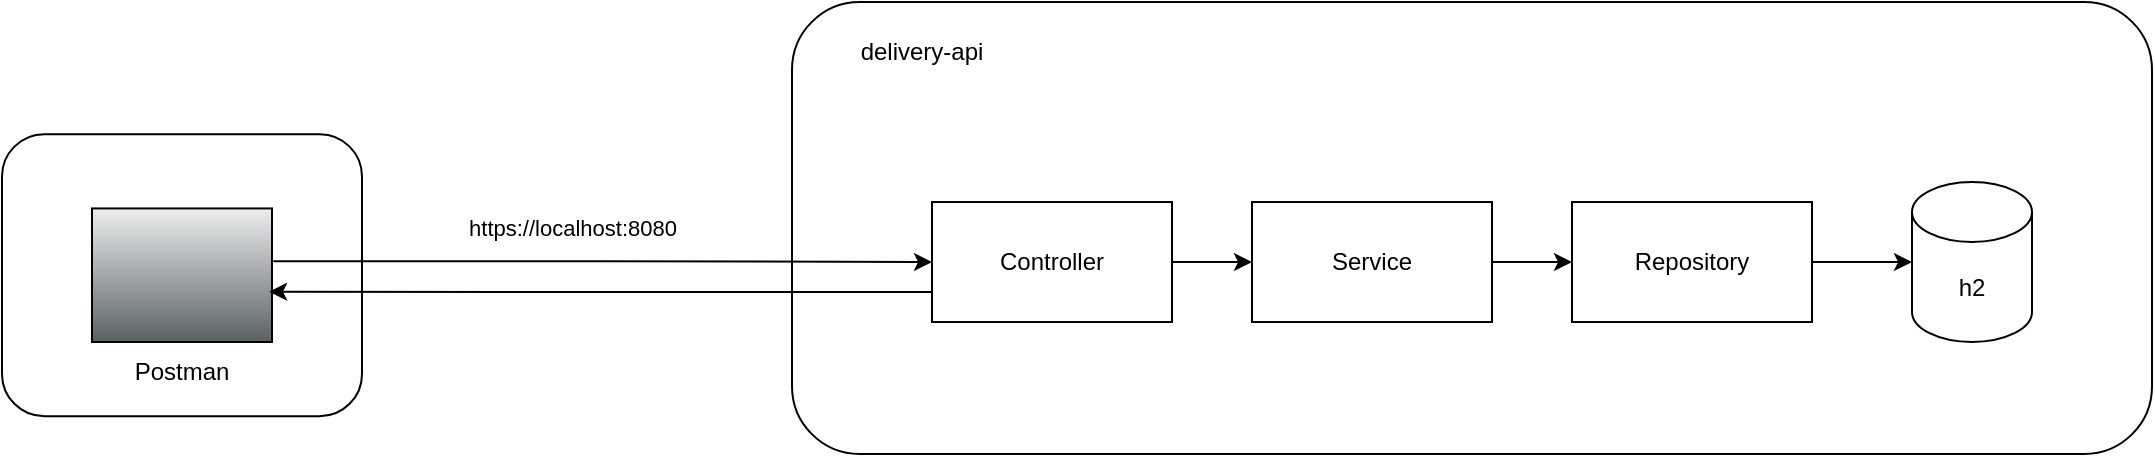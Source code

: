 <mxfile version="27.2.0" pages="2">
  <diagram name="entrega-1" id="gM5Gbux_JWYqVoDCuM_H">
    <mxGraphModel dx="1418" dy="764" grid="0" gridSize="10" guides="1" tooltips="1" connect="1" arrows="1" fold="1" page="1" pageScale="1" pageWidth="1169" pageHeight="827" math="0" shadow="0">
      <root>
        <mxCell id="0" />
        <mxCell id="1" parent="0" />
        <mxCell id="NuiEQYE6m7dZ2LTlAYLv-11" value="" style="rounded=1;whiteSpace=wrap;html=1;align=left;" parent="1" vertex="1">
          <mxGeometry x="440" y="80" width="680" height="226" as="geometry" />
        </mxCell>
        <mxCell id="NuiEQYE6m7dZ2LTlAYLv-5" style="edgeStyle=orthogonalEdgeStyle;rounded=0;orthogonalLoop=1;jettySize=auto;html=1;entryX=0;entryY=0.5;entryDx=0;entryDy=0;" parent="1" source="NuiEQYE6m7dZ2LTlAYLv-1" target="NuiEQYE6m7dZ2LTlAYLv-2" edge="1">
          <mxGeometry relative="1" as="geometry" />
        </mxCell>
        <mxCell id="NuiEQYE6m7dZ2LTlAYLv-1" value="Controller" style="rounded=0;whiteSpace=wrap;html=1;" parent="1" vertex="1">
          <mxGeometry x="510" y="180" width="120" height="60" as="geometry" />
        </mxCell>
        <mxCell id="NuiEQYE6m7dZ2LTlAYLv-6" style="edgeStyle=orthogonalEdgeStyle;rounded=0;orthogonalLoop=1;jettySize=auto;html=1;entryX=0;entryY=0.5;entryDx=0;entryDy=0;" parent="1" source="NuiEQYE6m7dZ2LTlAYLv-2" target="NuiEQYE6m7dZ2LTlAYLv-3" edge="1">
          <mxGeometry relative="1" as="geometry" />
        </mxCell>
        <mxCell id="NuiEQYE6m7dZ2LTlAYLv-2" value="Service" style="rounded=0;whiteSpace=wrap;html=1;" parent="1" vertex="1">
          <mxGeometry x="670" y="180" width="120" height="60" as="geometry" />
        </mxCell>
        <mxCell id="NuiEQYE6m7dZ2LTlAYLv-7" style="edgeStyle=orthogonalEdgeStyle;rounded=0;orthogonalLoop=1;jettySize=auto;html=1;exitX=1;exitY=0.5;exitDx=0;exitDy=0;" parent="1" source="NuiEQYE6m7dZ2LTlAYLv-3" target="NuiEQYE6m7dZ2LTlAYLv-4" edge="1">
          <mxGeometry relative="1" as="geometry" />
        </mxCell>
        <mxCell id="NuiEQYE6m7dZ2LTlAYLv-3" value="Repository" style="rounded=0;whiteSpace=wrap;html=1;" parent="1" vertex="1">
          <mxGeometry x="830" y="180" width="120" height="60" as="geometry" />
        </mxCell>
        <mxCell id="NuiEQYE6m7dZ2LTlAYLv-4" value="h2" style="shape=cylinder3;whiteSpace=wrap;html=1;boundedLbl=1;backgroundOutline=1;size=15;" parent="1" vertex="1">
          <mxGeometry x="1000" y="170" width="60" height="80" as="geometry" />
        </mxCell>
        <mxCell id="NuiEQYE6m7dZ2LTlAYLv-12" value="delivery-api" style="text;html=1;align=center;verticalAlign=middle;whiteSpace=wrap;rounded=0;" parent="1" vertex="1">
          <mxGeometry x="450" y="90" width="110" height="30" as="geometry" />
        </mxCell>
        <mxCell id="NuiEQYE6m7dZ2LTlAYLv-17" value="" style="rounded=1;whiteSpace=wrap;html=1;" parent="1" vertex="1">
          <mxGeometry x="45" y="146.11" width="180" height="141" as="geometry" />
        </mxCell>
        <mxCell id="NuiEQYE6m7dZ2LTlAYLv-19" style="edgeStyle=orthogonalEdgeStyle;rounded=0;orthogonalLoop=1;jettySize=auto;html=1;entryX=0;entryY=0.5;entryDx=0;entryDy=0;exitX=1.007;exitY=0.395;exitDx=0;exitDy=0;exitPerimeter=0;" parent="1" source="NuiEQYE6m7dZ2LTlAYLv-21" target="NuiEQYE6m7dZ2LTlAYLv-1" edge="1">
          <mxGeometry relative="1" as="geometry">
            <mxPoint x="179.995" y="210.083" as="sourcePoint" />
          </mxGeometry>
        </mxCell>
        <mxCell id="NuiEQYE6m7dZ2LTlAYLv-20" value="https://localhost:8080" style="edgeLabel;html=1;align=center;verticalAlign=middle;resizable=0;points=[];" parent="NuiEQYE6m7dZ2LTlAYLv-19" vertex="1" connectable="0">
          <mxGeometry x="0.055" y="-4" relative="1" as="geometry">
            <mxPoint x="-24" y="-21" as="offset" />
          </mxGeometry>
        </mxCell>
        <mxCell id="NuiEQYE6m7dZ2LTlAYLv-16" value="Postman" style="text;html=1;align=center;verticalAlign=middle;whiteSpace=wrap;rounded=0;" parent="1" vertex="1">
          <mxGeometry x="105" y="250" width="60" height="30" as="geometry" />
        </mxCell>
        <mxCell id="NuiEQYE6m7dZ2LTlAYLv-21" value="" style="shape=mxgraph.networks2.icon;aspect=fixed;fillColor=#EDEDED;strokeColor=#000000;gradientColor=#5B6163;network2IconShadow=1;network2bgFillColor=none;network2Icon=mxgraph.networks2.monitor;network2IconYOffset=-0.009;network2IconW=1;network2IconH=0.742;" parent="1" vertex="1">
          <mxGeometry x="90" y="183.22" width="90" height="66.78" as="geometry" />
        </mxCell>
        <mxCell id="NuiEQYE6m7dZ2LTlAYLv-22" style="edgeStyle=orthogonalEdgeStyle;rounded=0;orthogonalLoop=1;jettySize=auto;html=1;exitX=0;exitY=0.75;exitDx=0;exitDy=0;entryX=0.984;entryY=0.623;entryDx=0;entryDy=0;entryPerimeter=0;" parent="1" source="NuiEQYE6m7dZ2LTlAYLv-1" target="NuiEQYE6m7dZ2LTlAYLv-21" edge="1">
          <mxGeometry relative="1" as="geometry" />
        </mxCell>
      </root>
    </mxGraphModel>
  </diagram>
  <diagram id="Jhrm1RPiDo9VIP0YdAIh" name="Banco de dados">
    <mxGraphModel dx="1418" dy="764" grid="0" gridSize="10" guides="1" tooltips="1" connect="1" arrows="1" fold="1" page="1" pageScale="1" pageWidth="1169" pageHeight="827" math="0" shadow="0">
      <root>
        <mxCell id="0" />
        <mxCell id="1" parent="0" />
        <mxCell id="5SAwKXhNWHCW7ZdVuJj0-2" value="Cliente" style="shape=table;startSize=30;container=1;collapsible=1;childLayout=tableLayout;fixedRows=1;rowLines=0;fontStyle=1;align=center;resizeLast=1;html=1;" vertex="1" parent="1">
          <mxGeometry x="160" y="118" width="160" height="240" as="geometry" />
        </mxCell>
        <mxCell id="5SAwKXhNWHCW7ZdVuJj0-3" value="" style="shape=tableRow;horizontal=0;startSize=0;swimlaneHead=0;swimlaneBody=0;fillColor=none;collapsible=0;dropTarget=0;points=[[0,0.5],[1,0.5]];portConstraint=eastwest;top=0;left=0;right=0;bottom=1;" vertex="1" parent="5SAwKXhNWHCW7ZdVuJj0-2">
          <mxGeometry y="30" width="160" height="30" as="geometry" />
        </mxCell>
        <mxCell id="5SAwKXhNWHCW7ZdVuJj0-4" value="PK" style="shape=partialRectangle;connectable=0;fillColor=none;top=0;left=0;bottom=0;right=0;fontStyle=1;overflow=hidden;whiteSpace=wrap;html=1;" vertex="1" parent="5SAwKXhNWHCW7ZdVuJj0-3">
          <mxGeometry width="30" height="30" as="geometry">
            <mxRectangle width="30" height="30" as="alternateBounds" />
          </mxGeometry>
        </mxCell>
        <mxCell id="5SAwKXhNWHCW7ZdVuJj0-5" value="id" style="shape=partialRectangle;connectable=0;fillColor=none;top=0;left=0;bottom=0;right=0;align=left;spacingLeft=6;fontStyle=5;overflow=hidden;whiteSpace=wrap;html=1;" vertex="1" parent="5SAwKXhNWHCW7ZdVuJj0-3">
          <mxGeometry x="30" width="130" height="30" as="geometry">
            <mxRectangle width="130" height="30" as="alternateBounds" />
          </mxGeometry>
        </mxCell>
        <mxCell id="5SAwKXhNWHCW7ZdVuJj0-6" value="" style="shape=tableRow;horizontal=0;startSize=0;swimlaneHead=0;swimlaneBody=0;fillColor=none;collapsible=0;dropTarget=0;points=[[0,0.5],[1,0.5]];portConstraint=eastwest;top=0;left=0;right=0;bottom=0;" vertex="1" parent="5SAwKXhNWHCW7ZdVuJj0-2">
          <mxGeometry y="60" width="160" height="30" as="geometry" />
        </mxCell>
        <mxCell id="5SAwKXhNWHCW7ZdVuJj0-7" value="" style="shape=partialRectangle;connectable=0;fillColor=none;top=0;left=0;bottom=0;right=0;editable=1;overflow=hidden;whiteSpace=wrap;html=1;" vertex="1" parent="5SAwKXhNWHCW7ZdVuJj0-6">
          <mxGeometry width="30" height="30" as="geometry">
            <mxRectangle width="30" height="30" as="alternateBounds" />
          </mxGeometry>
        </mxCell>
        <mxCell id="5SAwKXhNWHCW7ZdVuJj0-8" value="nome" style="shape=partialRectangle;connectable=0;fillColor=none;top=0;left=0;bottom=0;right=0;align=left;spacingLeft=6;overflow=hidden;whiteSpace=wrap;html=1;" vertex="1" parent="5SAwKXhNWHCW7ZdVuJj0-6">
          <mxGeometry x="30" width="130" height="30" as="geometry">
            <mxRectangle width="130" height="30" as="alternateBounds" />
          </mxGeometry>
        </mxCell>
        <mxCell id="5SAwKXhNWHCW7ZdVuJj0-9" value="" style="shape=tableRow;horizontal=0;startSize=0;swimlaneHead=0;swimlaneBody=0;fillColor=none;collapsible=0;dropTarget=0;points=[[0,0.5],[1,0.5]];portConstraint=eastwest;top=0;left=0;right=0;bottom=0;" vertex="1" parent="5SAwKXhNWHCW7ZdVuJj0-2">
          <mxGeometry y="90" width="160" height="30" as="geometry" />
        </mxCell>
        <mxCell id="5SAwKXhNWHCW7ZdVuJj0-10" value="" style="shape=partialRectangle;connectable=0;fillColor=none;top=0;left=0;bottom=0;right=0;editable=1;overflow=hidden;whiteSpace=wrap;html=1;" vertex="1" parent="5SAwKXhNWHCW7ZdVuJj0-9">
          <mxGeometry width="30" height="30" as="geometry">
            <mxRectangle width="30" height="30" as="alternateBounds" />
          </mxGeometry>
        </mxCell>
        <mxCell id="5SAwKXhNWHCW7ZdVuJj0-11" value="email" style="shape=partialRectangle;connectable=0;fillColor=none;top=0;left=0;bottom=0;right=0;align=left;spacingLeft=6;overflow=hidden;whiteSpace=wrap;html=1;" vertex="1" parent="5SAwKXhNWHCW7ZdVuJj0-9">
          <mxGeometry x="30" width="130" height="30" as="geometry">
            <mxRectangle width="130" height="30" as="alternateBounds" />
          </mxGeometry>
        </mxCell>
        <mxCell id="5SAwKXhNWHCW7ZdVuJj0-12" value="" style="shape=tableRow;horizontal=0;startSize=0;swimlaneHead=0;swimlaneBody=0;fillColor=none;collapsible=0;dropTarget=0;points=[[0,0.5],[1,0.5]];portConstraint=eastwest;top=0;left=0;right=0;bottom=0;" vertex="1" parent="5SAwKXhNWHCW7ZdVuJj0-2">
          <mxGeometry y="120" width="160" height="30" as="geometry" />
        </mxCell>
        <mxCell id="5SAwKXhNWHCW7ZdVuJj0-13" value="" style="shape=partialRectangle;connectable=0;fillColor=none;top=0;left=0;bottom=0;right=0;editable=1;overflow=hidden;whiteSpace=wrap;html=1;" vertex="1" parent="5SAwKXhNWHCW7ZdVuJj0-12">
          <mxGeometry width="30" height="30" as="geometry">
            <mxRectangle width="30" height="30" as="alternateBounds" />
          </mxGeometry>
        </mxCell>
        <mxCell id="5SAwKXhNWHCW7ZdVuJj0-14" value="telefone" style="shape=partialRectangle;connectable=0;fillColor=none;top=0;left=0;bottom=0;right=0;align=left;spacingLeft=6;overflow=hidden;whiteSpace=wrap;html=1;" vertex="1" parent="5SAwKXhNWHCW7ZdVuJj0-12">
          <mxGeometry x="30" width="130" height="30" as="geometry">
            <mxRectangle width="130" height="30" as="alternateBounds" />
          </mxGeometry>
        </mxCell>
        <mxCell id="5SAwKXhNWHCW7ZdVuJj0-88" value="" style="shape=tableRow;horizontal=0;startSize=0;swimlaneHead=0;swimlaneBody=0;fillColor=none;collapsible=0;dropTarget=0;points=[[0,0.5],[1,0.5]];portConstraint=eastwest;top=0;left=0;right=0;bottom=0;" vertex="1" parent="5SAwKXhNWHCW7ZdVuJj0-2">
          <mxGeometry y="150" width="160" height="30" as="geometry" />
        </mxCell>
        <mxCell id="5SAwKXhNWHCW7ZdVuJj0-89" value="" style="shape=partialRectangle;connectable=0;fillColor=none;top=0;left=0;bottom=0;right=0;editable=1;overflow=hidden;" vertex="1" parent="5SAwKXhNWHCW7ZdVuJj0-88">
          <mxGeometry width="30" height="30" as="geometry">
            <mxRectangle width="30" height="30" as="alternateBounds" />
          </mxGeometry>
        </mxCell>
        <mxCell id="5SAwKXhNWHCW7ZdVuJj0-90" value="endereco" style="shape=partialRectangle;connectable=0;fillColor=none;top=0;left=0;bottom=0;right=0;align=left;spacingLeft=6;overflow=hidden;" vertex="1" parent="5SAwKXhNWHCW7ZdVuJj0-88">
          <mxGeometry x="30" width="130" height="30" as="geometry">
            <mxRectangle width="130" height="30" as="alternateBounds" />
          </mxGeometry>
        </mxCell>
        <mxCell id="5SAwKXhNWHCW7ZdVuJj0-91" value="" style="shape=tableRow;horizontal=0;startSize=0;swimlaneHead=0;swimlaneBody=0;fillColor=none;collapsible=0;dropTarget=0;points=[[0,0.5],[1,0.5]];portConstraint=eastwest;top=0;left=0;right=0;bottom=0;" vertex="1" parent="5SAwKXhNWHCW7ZdVuJj0-2">
          <mxGeometry y="180" width="160" height="30" as="geometry" />
        </mxCell>
        <mxCell id="5SAwKXhNWHCW7ZdVuJj0-92" value="" style="shape=partialRectangle;connectable=0;fillColor=none;top=0;left=0;bottom=0;right=0;editable=1;overflow=hidden;" vertex="1" parent="5SAwKXhNWHCW7ZdVuJj0-91">
          <mxGeometry width="30" height="30" as="geometry">
            <mxRectangle width="30" height="30" as="alternateBounds" />
          </mxGeometry>
        </mxCell>
        <mxCell id="5SAwKXhNWHCW7ZdVuJj0-93" value="data_cadastro" style="shape=partialRectangle;connectable=0;fillColor=none;top=0;left=0;bottom=0;right=0;align=left;spacingLeft=6;overflow=hidden;" vertex="1" parent="5SAwKXhNWHCW7ZdVuJj0-91">
          <mxGeometry x="30" width="130" height="30" as="geometry">
            <mxRectangle width="130" height="30" as="alternateBounds" />
          </mxGeometry>
        </mxCell>
        <mxCell id="5SAwKXhNWHCW7ZdVuJj0-94" value="" style="shape=tableRow;horizontal=0;startSize=0;swimlaneHead=0;swimlaneBody=0;fillColor=none;collapsible=0;dropTarget=0;points=[[0,0.5],[1,0.5]];portConstraint=eastwest;top=0;left=0;right=0;bottom=0;" vertex="1" parent="5SAwKXhNWHCW7ZdVuJj0-2">
          <mxGeometry y="210" width="160" height="30" as="geometry" />
        </mxCell>
        <mxCell id="5SAwKXhNWHCW7ZdVuJj0-95" value="" style="shape=partialRectangle;connectable=0;fillColor=none;top=0;left=0;bottom=0;right=0;editable=1;overflow=hidden;" vertex="1" parent="5SAwKXhNWHCW7ZdVuJj0-94">
          <mxGeometry width="30" height="30" as="geometry">
            <mxRectangle width="30" height="30" as="alternateBounds" />
          </mxGeometry>
        </mxCell>
        <mxCell id="5SAwKXhNWHCW7ZdVuJj0-96" value="ativo" style="shape=partialRectangle;connectable=0;fillColor=none;top=0;left=0;bottom=0;right=0;align=left;spacingLeft=6;overflow=hidden;" vertex="1" parent="5SAwKXhNWHCW7ZdVuJj0-94">
          <mxGeometry x="30" width="130" height="30" as="geometry">
            <mxRectangle width="130" height="30" as="alternateBounds" />
          </mxGeometry>
        </mxCell>
        <mxCell id="5SAwKXhNWHCW7ZdVuJj0-97" value="Restaurante" style="shape=table;startSize=30;container=1;collapsible=1;childLayout=tableLayout;fixedRows=1;rowLines=0;fontStyle=1;align=center;resizeLast=1;html=1;" vertex="1" parent="1">
          <mxGeometry x="480" y="118" width="160" height="270" as="geometry" />
        </mxCell>
        <mxCell id="5SAwKXhNWHCW7ZdVuJj0-98" value="" style="shape=tableRow;horizontal=0;startSize=0;swimlaneHead=0;swimlaneBody=0;fillColor=none;collapsible=0;dropTarget=0;points=[[0,0.5],[1,0.5]];portConstraint=eastwest;top=0;left=0;right=0;bottom=1;" vertex="1" parent="5SAwKXhNWHCW7ZdVuJj0-97">
          <mxGeometry y="30" width="160" height="30" as="geometry" />
        </mxCell>
        <mxCell id="5SAwKXhNWHCW7ZdVuJj0-99" value="PK" style="shape=partialRectangle;connectable=0;fillColor=none;top=0;left=0;bottom=0;right=0;fontStyle=1;overflow=hidden;whiteSpace=wrap;html=1;" vertex="1" parent="5SAwKXhNWHCW7ZdVuJj0-98">
          <mxGeometry width="30" height="30" as="geometry">
            <mxRectangle width="30" height="30" as="alternateBounds" />
          </mxGeometry>
        </mxCell>
        <mxCell id="5SAwKXhNWHCW7ZdVuJj0-100" value="id" style="shape=partialRectangle;connectable=0;fillColor=none;top=0;left=0;bottom=0;right=0;align=left;spacingLeft=6;fontStyle=5;overflow=hidden;whiteSpace=wrap;html=1;" vertex="1" parent="5SAwKXhNWHCW7ZdVuJj0-98">
          <mxGeometry x="30" width="130" height="30" as="geometry">
            <mxRectangle width="130" height="30" as="alternateBounds" />
          </mxGeometry>
        </mxCell>
        <mxCell id="5SAwKXhNWHCW7ZdVuJj0-101" value="" style="shape=tableRow;horizontal=0;startSize=0;swimlaneHead=0;swimlaneBody=0;fillColor=none;collapsible=0;dropTarget=0;points=[[0,0.5],[1,0.5]];portConstraint=eastwest;top=0;left=0;right=0;bottom=0;" vertex="1" parent="5SAwKXhNWHCW7ZdVuJj0-97">
          <mxGeometry y="60" width="160" height="30" as="geometry" />
        </mxCell>
        <mxCell id="5SAwKXhNWHCW7ZdVuJj0-102" value="" style="shape=partialRectangle;connectable=0;fillColor=none;top=0;left=0;bottom=0;right=0;editable=1;overflow=hidden;whiteSpace=wrap;html=1;" vertex="1" parent="5SAwKXhNWHCW7ZdVuJj0-101">
          <mxGeometry width="30" height="30" as="geometry">
            <mxRectangle width="30" height="30" as="alternateBounds" />
          </mxGeometry>
        </mxCell>
        <mxCell id="5SAwKXhNWHCW7ZdVuJj0-103" value="nome" style="shape=partialRectangle;connectable=0;fillColor=none;top=0;left=0;bottom=0;right=0;align=left;spacingLeft=6;overflow=hidden;whiteSpace=wrap;html=1;" vertex="1" parent="5SAwKXhNWHCW7ZdVuJj0-101">
          <mxGeometry x="30" width="130" height="30" as="geometry">
            <mxRectangle width="130" height="30" as="alternateBounds" />
          </mxGeometry>
        </mxCell>
        <mxCell id="5SAwKXhNWHCW7ZdVuJj0-104" value="" style="shape=tableRow;horizontal=0;startSize=0;swimlaneHead=0;swimlaneBody=0;fillColor=none;collapsible=0;dropTarget=0;points=[[0,0.5],[1,0.5]];portConstraint=eastwest;top=0;left=0;right=0;bottom=0;" vertex="1" parent="5SAwKXhNWHCW7ZdVuJj0-97">
          <mxGeometry y="90" width="160" height="30" as="geometry" />
        </mxCell>
        <mxCell id="5SAwKXhNWHCW7ZdVuJj0-105" value="" style="shape=partialRectangle;connectable=0;fillColor=none;top=0;left=0;bottom=0;right=0;editable=1;overflow=hidden;whiteSpace=wrap;html=1;" vertex="1" parent="5SAwKXhNWHCW7ZdVuJj0-104">
          <mxGeometry width="30" height="30" as="geometry">
            <mxRectangle width="30" height="30" as="alternateBounds" />
          </mxGeometry>
        </mxCell>
        <mxCell id="5SAwKXhNWHCW7ZdVuJj0-106" value="categoria" style="shape=partialRectangle;connectable=0;fillColor=none;top=0;left=0;bottom=0;right=0;align=left;spacingLeft=6;overflow=hidden;whiteSpace=wrap;html=1;" vertex="1" parent="5SAwKXhNWHCW7ZdVuJj0-104">
          <mxGeometry x="30" width="130" height="30" as="geometry">
            <mxRectangle width="130" height="30" as="alternateBounds" />
          </mxGeometry>
        </mxCell>
        <mxCell id="5SAwKXhNWHCW7ZdVuJj0-107" value="" style="shape=tableRow;horizontal=0;startSize=0;swimlaneHead=0;swimlaneBody=0;fillColor=none;collapsible=0;dropTarget=0;points=[[0,0.5],[1,0.5]];portConstraint=eastwest;top=0;left=0;right=0;bottom=0;" vertex="1" parent="5SAwKXhNWHCW7ZdVuJj0-97">
          <mxGeometry y="120" width="160" height="30" as="geometry" />
        </mxCell>
        <mxCell id="5SAwKXhNWHCW7ZdVuJj0-108" value="" style="shape=partialRectangle;connectable=0;fillColor=none;top=0;left=0;bottom=0;right=0;editable=1;overflow=hidden;whiteSpace=wrap;html=1;" vertex="1" parent="5SAwKXhNWHCW7ZdVuJj0-107">
          <mxGeometry width="30" height="30" as="geometry">
            <mxRectangle width="30" height="30" as="alternateBounds" />
          </mxGeometry>
        </mxCell>
        <mxCell id="5SAwKXhNWHCW7ZdVuJj0-109" value="telefone" style="shape=partialRectangle;connectable=0;fillColor=none;top=0;left=0;bottom=0;right=0;align=left;spacingLeft=6;overflow=hidden;whiteSpace=wrap;html=1;" vertex="1" parent="5SAwKXhNWHCW7ZdVuJj0-107">
          <mxGeometry x="30" width="130" height="30" as="geometry">
            <mxRectangle width="130" height="30" as="alternateBounds" />
          </mxGeometry>
        </mxCell>
        <mxCell id="5SAwKXhNWHCW7ZdVuJj0-110" value="" style="shape=tableRow;horizontal=0;startSize=0;swimlaneHead=0;swimlaneBody=0;fillColor=none;collapsible=0;dropTarget=0;points=[[0,0.5],[1,0.5]];portConstraint=eastwest;top=0;left=0;right=0;bottom=0;" vertex="1" parent="5SAwKXhNWHCW7ZdVuJj0-97">
          <mxGeometry y="150" width="160" height="30" as="geometry" />
        </mxCell>
        <mxCell id="5SAwKXhNWHCW7ZdVuJj0-111" value="" style="shape=partialRectangle;connectable=0;fillColor=none;top=0;left=0;bottom=0;right=0;editable=1;overflow=hidden;" vertex="1" parent="5SAwKXhNWHCW7ZdVuJj0-110">
          <mxGeometry width="30" height="30" as="geometry">
            <mxRectangle width="30" height="30" as="alternateBounds" />
          </mxGeometry>
        </mxCell>
        <mxCell id="5SAwKXhNWHCW7ZdVuJj0-112" value="endereco" style="shape=partialRectangle;connectable=0;fillColor=none;top=0;left=0;bottom=0;right=0;align=left;spacingLeft=6;overflow=hidden;" vertex="1" parent="5SAwKXhNWHCW7ZdVuJj0-110">
          <mxGeometry x="30" width="130" height="30" as="geometry">
            <mxRectangle width="130" height="30" as="alternateBounds" />
          </mxGeometry>
        </mxCell>
        <mxCell id="5SAwKXhNWHCW7ZdVuJj0-113" value="" style="shape=tableRow;horizontal=0;startSize=0;swimlaneHead=0;swimlaneBody=0;fillColor=none;collapsible=0;dropTarget=0;points=[[0,0.5],[1,0.5]];portConstraint=eastwest;top=0;left=0;right=0;bottom=0;" vertex="1" parent="5SAwKXhNWHCW7ZdVuJj0-97">
          <mxGeometry y="180" width="160" height="30" as="geometry" />
        </mxCell>
        <mxCell id="5SAwKXhNWHCW7ZdVuJj0-114" value="" style="shape=partialRectangle;connectable=0;fillColor=none;top=0;left=0;bottom=0;right=0;editable=1;overflow=hidden;" vertex="1" parent="5SAwKXhNWHCW7ZdVuJj0-113">
          <mxGeometry width="30" height="30" as="geometry">
            <mxRectangle width="30" height="30" as="alternateBounds" />
          </mxGeometry>
        </mxCell>
        <mxCell id="5SAwKXhNWHCW7ZdVuJj0-115" value="taxa_entrega" style="shape=partialRectangle;connectable=0;fillColor=none;top=0;left=0;bottom=0;right=0;align=left;spacingLeft=6;overflow=hidden;" vertex="1" parent="5SAwKXhNWHCW7ZdVuJj0-113">
          <mxGeometry x="30" width="130" height="30" as="geometry">
            <mxRectangle width="130" height="30" as="alternateBounds" />
          </mxGeometry>
        </mxCell>
        <mxCell id="5SAwKXhNWHCW7ZdVuJj0-119" value="" style="shape=tableRow;horizontal=0;startSize=0;swimlaneHead=0;swimlaneBody=0;fillColor=none;collapsible=0;dropTarget=0;points=[[0,0.5],[1,0.5]];portConstraint=eastwest;top=0;left=0;right=0;bottom=0;" vertex="1" parent="5SAwKXhNWHCW7ZdVuJj0-97">
          <mxGeometry y="210" width="160" height="30" as="geometry" />
        </mxCell>
        <mxCell id="5SAwKXhNWHCW7ZdVuJj0-120" value="" style="shape=partialRectangle;connectable=0;fillColor=none;top=0;left=0;bottom=0;right=0;editable=1;overflow=hidden;" vertex="1" parent="5SAwKXhNWHCW7ZdVuJj0-119">
          <mxGeometry width="30" height="30" as="geometry">
            <mxRectangle width="30" height="30" as="alternateBounds" />
          </mxGeometry>
        </mxCell>
        <mxCell id="5SAwKXhNWHCW7ZdVuJj0-121" value="avaliacao" style="shape=partialRectangle;connectable=0;fillColor=none;top=0;left=0;bottom=0;right=0;align=left;spacingLeft=6;overflow=hidden;" vertex="1" parent="5SAwKXhNWHCW7ZdVuJj0-119">
          <mxGeometry x="30" width="130" height="30" as="geometry">
            <mxRectangle width="130" height="30" as="alternateBounds" />
          </mxGeometry>
        </mxCell>
        <mxCell id="5SAwKXhNWHCW7ZdVuJj0-116" value="" style="shape=tableRow;horizontal=0;startSize=0;swimlaneHead=0;swimlaneBody=0;fillColor=none;collapsible=0;dropTarget=0;points=[[0,0.5],[1,0.5]];portConstraint=eastwest;top=0;left=0;right=0;bottom=0;" vertex="1" parent="5SAwKXhNWHCW7ZdVuJj0-97">
          <mxGeometry y="240" width="160" height="30" as="geometry" />
        </mxCell>
        <mxCell id="5SAwKXhNWHCW7ZdVuJj0-117" value="" style="shape=partialRectangle;connectable=0;fillColor=none;top=0;left=0;bottom=0;right=0;editable=1;overflow=hidden;" vertex="1" parent="5SAwKXhNWHCW7ZdVuJj0-116">
          <mxGeometry width="30" height="30" as="geometry">
            <mxRectangle width="30" height="30" as="alternateBounds" />
          </mxGeometry>
        </mxCell>
        <mxCell id="5SAwKXhNWHCW7ZdVuJj0-118" value="ativo" style="shape=partialRectangle;connectable=0;fillColor=none;top=0;left=0;bottom=0;right=0;align=left;spacingLeft=6;overflow=hidden;" vertex="1" parent="5SAwKXhNWHCW7ZdVuJj0-116">
          <mxGeometry x="30" width="130" height="30" as="geometry">
            <mxRectangle width="130" height="30" as="alternateBounds" />
          </mxGeometry>
        </mxCell>
        <mxCell id="5SAwKXhNWHCW7ZdVuJj0-122" value="Produto" style="shape=table;startSize=30;container=1;collapsible=1;childLayout=tableLayout;fixedRows=1;rowLines=0;fontStyle=1;align=center;resizeLast=1;html=1;" vertex="1" parent="1">
          <mxGeometry x="760" y="118" width="160" height="240" as="geometry" />
        </mxCell>
        <mxCell id="5SAwKXhNWHCW7ZdVuJj0-123" value="" style="shape=tableRow;horizontal=0;startSize=0;swimlaneHead=0;swimlaneBody=0;fillColor=none;collapsible=0;dropTarget=0;points=[[0,0.5],[1,0.5]];portConstraint=eastwest;top=0;left=0;right=0;bottom=1;" vertex="1" parent="5SAwKXhNWHCW7ZdVuJj0-122">
          <mxGeometry y="30" width="160" height="30" as="geometry" />
        </mxCell>
        <mxCell id="5SAwKXhNWHCW7ZdVuJj0-124" value="PK" style="shape=partialRectangle;connectable=0;fillColor=none;top=0;left=0;bottom=0;right=0;fontStyle=1;overflow=hidden;whiteSpace=wrap;html=1;" vertex="1" parent="5SAwKXhNWHCW7ZdVuJj0-123">
          <mxGeometry width="30" height="30" as="geometry">
            <mxRectangle width="30" height="30" as="alternateBounds" />
          </mxGeometry>
        </mxCell>
        <mxCell id="5SAwKXhNWHCW7ZdVuJj0-125" value="id" style="shape=partialRectangle;connectable=0;fillColor=none;top=0;left=0;bottom=0;right=0;align=left;spacingLeft=6;fontStyle=5;overflow=hidden;whiteSpace=wrap;html=1;" vertex="1" parent="5SAwKXhNWHCW7ZdVuJj0-123">
          <mxGeometry x="30" width="130" height="30" as="geometry">
            <mxRectangle width="130" height="30" as="alternateBounds" />
          </mxGeometry>
        </mxCell>
        <mxCell id="5SAwKXhNWHCW7ZdVuJj0-126" value="" style="shape=tableRow;horizontal=0;startSize=0;swimlaneHead=0;swimlaneBody=0;fillColor=none;collapsible=0;dropTarget=0;points=[[0,0.5],[1,0.5]];portConstraint=eastwest;top=0;left=0;right=0;bottom=0;" vertex="1" parent="5SAwKXhNWHCW7ZdVuJj0-122">
          <mxGeometry y="60" width="160" height="30" as="geometry" />
        </mxCell>
        <mxCell id="5SAwKXhNWHCW7ZdVuJj0-127" value="" style="shape=partialRectangle;connectable=0;fillColor=none;top=0;left=0;bottom=0;right=0;editable=1;overflow=hidden;whiteSpace=wrap;html=1;" vertex="1" parent="5SAwKXhNWHCW7ZdVuJj0-126">
          <mxGeometry width="30" height="30" as="geometry">
            <mxRectangle width="30" height="30" as="alternateBounds" />
          </mxGeometry>
        </mxCell>
        <mxCell id="5SAwKXhNWHCW7ZdVuJj0-128" value="nome" style="shape=partialRectangle;connectable=0;fillColor=none;top=0;left=0;bottom=0;right=0;align=left;spacingLeft=6;overflow=hidden;whiteSpace=wrap;html=1;" vertex="1" parent="5SAwKXhNWHCW7ZdVuJj0-126">
          <mxGeometry x="30" width="130" height="30" as="geometry">
            <mxRectangle width="130" height="30" as="alternateBounds" />
          </mxGeometry>
        </mxCell>
        <mxCell id="5SAwKXhNWHCW7ZdVuJj0-129" value="" style="shape=tableRow;horizontal=0;startSize=0;swimlaneHead=0;swimlaneBody=0;fillColor=none;collapsible=0;dropTarget=0;points=[[0,0.5],[1,0.5]];portConstraint=eastwest;top=0;left=0;right=0;bottom=0;" vertex="1" parent="5SAwKXhNWHCW7ZdVuJj0-122">
          <mxGeometry y="90" width="160" height="30" as="geometry" />
        </mxCell>
        <mxCell id="5SAwKXhNWHCW7ZdVuJj0-130" value="" style="shape=partialRectangle;connectable=0;fillColor=none;top=0;left=0;bottom=0;right=0;editable=1;overflow=hidden;whiteSpace=wrap;html=1;" vertex="1" parent="5SAwKXhNWHCW7ZdVuJj0-129">
          <mxGeometry width="30" height="30" as="geometry">
            <mxRectangle width="30" height="30" as="alternateBounds" />
          </mxGeometry>
        </mxCell>
        <mxCell id="5SAwKXhNWHCW7ZdVuJj0-131" value="descricao" style="shape=partialRectangle;connectable=0;fillColor=none;top=0;left=0;bottom=0;right=0;align=left;spacingLeft=6;overflow=hidden;whiteSpace=wrap;html=1;" vertex="1" parent="5SAwKXhNWHCW7ZdVuJj0-129">
          <mxGeometry x="30" width="130" height="30" as="geometry">
            <mxRectangle width="130" height="30" as="alternateBounds" />
          </mxGeometry>
        </mxCell>
        <mxCell id="5SAwKXhNWHCW7ZdVuJj0-132" value="" style="shape=tableRow;horizontal=0;startSize=0;swimlaneHead=0;swimlaneBody=0;fillColor=none;collapsible=0;dropTarget=0;points=[[0,0.5],[1,0.5]];portConstraint=eastwest;top=0;left=0;right=0;bottom=0;" vertex="1" parent="5SAwKXhNWHCW7ZdVuJj0-122">
          <mxGeometry y="120" width="160" height="30" as="geometry" />
        </mxCell>
        <mxCell id="5SAwKXhNWHCW7ZdVuJj0-133" value="" style="shape=partialRectangle;connectable=0;fillColor=none;top=0;left=0;bottom=0;right=0;editable=1;overflow=hidden;whiteSpace=wrap;html=1;" vertex="1" parent="5SAwKXhNWHCW7ZdVuJj0-132">
          <mxGeometry width="30" height="30" as="geometry">
            <mxRectangle width="30" height="30" as="alternateBounds" />
          </mxGeometry>
        </mxCell>
        <mxCell id="5SAwKXhNWHCW7ZdVuJj0-134" value="categoria" style="shape=partialRectangle;connectable=0;fillColor=none;top=0;left=0;bottom=0;right=0;align=left;spacingLeft=6;overflow=hidden;whiteSpace=wrap;html=1;" vertex="1" parent="5SAwKXhNWHCW7ZdVuJj0-132">
          <mxGeometry x="30" width="130" height="30" as="geometry">
            <mxRectangle width="130" height="30" as="alternateBounds" />
          </mxGeometry>
        </mxCell>
        <mxCell id="5SAwKXhNWHCW7ZdVuJj0-135" value="" style="shape=tableRow;horizontal=0;startSize=0;swimlaneHead=0;swimlaneBody=0;fillColor=none;collapsible=0;dropTarget=0;points=[[0,0.5],[1,0.5]];portConstraint=eastwest;top=0;left=0;right=0;bottom=0;" vertex="1" parent="5SAwKXhNWHCW7ZdVuJj0-122">
          <mxGeometry y="150" width="160" height="30" as="geometry" />
        </mxCell>
        <mxCell id="5SAwKXhNWHCW7ZdVuJj0-136" value="" style="shape=partialRectangle;connectable=0;fillColor=none;top=0;left=0;bottom=0;right=0;editable=1;overflow=hidden;" vertex="1" parent="5SAwKXhNWHCW7ZdVuJj0-135">
          <mxGeometry width="30" height="30" as="geometry">
            <mxRectangle width="30" height="30" as="alternateBounds" />
          </mxGeometry>
        </mxCell>
        <mxCell id="5SAwKXhNWHCW7ZdVuJj0-137" value="preco" style="shape=partialRectangle;connectable=0;fillColor=none;top=0;left=0;bottom=0;right=0;align=left;spacingLeft=6;overflow=hidden;" vertex="1" parent="5SAwKXhNWHCW7ZdVuJj0-135">
          <mxGeometry x="30" width="130" height="30" as="geometry">
            <mxRectangle width="130" height="30" as="alternateBounds" />
          </mxGeometry>
        </mxCell>
        <mxCell id="5SAwKXhNWHCW7ZdVuJj0-138" value="" style="shape=tableRow;horizontal=0;startSize=0;swimlaneHead=0;swimlaneBody=0;fillColor=none;collapsible=0;dropTarget=0;points=[[0,0.5],[1,0.5]];portConstraint=eastwest;top=0;left=0;right=0;bottom=0;" vertex="1" parent="5SAwKXhNWHCW7ZdVuJj0-122">
          <mxGeometry y="180" width="160" height="30" as="geometry" />
        </mxCell>
        <mxCell id="5SAwKXhNWHCW7ZdVuJj0-139" value="" style="shape=partialRectangle;connectable=0;fillColor=none;top=0;left=0;bottom=0;right=0;editable=1;overflow=hidden;" vertex="1" parent="5SAwKXhNWHCW7ZdVuJj0-138">
          <mxGeometry width="30" height="30" as="geometry">
            <mxRectangle width="30" height="30" as="alternateBounds" />
          </mxGeometry>
        </mxCell>
        <mxCell id="5SAwKXhNWHCW7ZdVuJj0-140" value="disponivel" style="shape=partialRectangle;connectable=0;fillColor=none;top=0;left=0;bottom=0;right=0;align=left;spacingLeft=6;overflow=hidden;" vertex="1" parent="5SAwKXhNWHCW7ZdVuJj0-138">
          <mxGeometry x="30" width="130" height="30" as="geometry">
            <mxRectangle width="130" height="30" as="alternateBounds" />
          </mxGeometry>
        </mxCell>
        <mxCell id="5SAwKXhNWHCW7ZdVuJj0-147" value="" style="shape=tableRow;horizontal=0;startSize=0;swimlaneHead=0;swimlaneBody=0;fillColor=none;collapsible=0;dropTarget=0;points=[[0,0.5],[1,0.5]];portConstraint=eastwest;top=0;left=0;right=0;bottom=0;" vertex="1" parent="5SAwKXhNWHCW7ZdVuJj0-122">
          <mxGeometry y="210" width="160" height="30" as="geometry" />
        </mxCell>
        <mxCell id="5SAwKXhNWHCW7ZdVuJj0-148" value="FK" style="shape=partialRectangle;connectable=0;fillColor=none;top=0;left=0;bottom=0;right=0;fontStyle=0;overflow=hidden;whiteSpace=wrap;html=1;" vertex="1" parent="5SAwKXhNWHCW7ZdVuJj0-147">
          <mxGeometry width="30" height="30" as="geometry">
            <mxRectangle width="30" height="30" as="alternateBounds" />
          </mxGeometry>
        </mxCell>
        <mxCell id="5SAwKXhNWHCW7ZdVuJj0-149" value="restaurante_id" style="shape=partialRectangle;connectable=0;fillColor=none;top=0;left=0;bottom=0;right=0;align=left;spacingLeft=6;fontStyle=0;overflow=hidden;whiteSpace=wrap;html=1;" vertex="1" parent="5SAwKXhNWHCW7ZdVuJj0-147">
          <mxGeometry x="30" width="130" height="30" as="geometry">
            <mxRectangle width="130" height="30" as="alternateBounds" />
          </mxGeometry>
        </mxCell>
        <mxCell id="5SAwKXhNWHCW7ZdVuJj0-153" value="Pedido" style="shape=table;startSize=30;container=1;collapsible=1;childLayout=tableLayout;fixedRows=1;rowLines=0;fontStyle=1;align=center;resizeLast=1;html=1;" vertex="1" parent="1">
          <mxGeometry x="480" y="438" width="160" height="360" as="geometry" />
        </mxCell>
        <mxCell id="5SAwKXhNWHCW7ZdVuJj0-154" value="" style="shape=tableRow;horizontal=0;startSize=0;swimlaneHead=0;swimlaneBody=0;fillColor=none;collapsible=0;dropTarget=0;points=[[0,0.5],[1,0.5]];portConstraint=eastwest;top=0;left=0;right=0;bottom=1;" vertex="1" parent="5SAwKXhNWHCW7ZdVuJj0-153">
          <mxGeometry y="30" width="160" height="30" as="geometry" />
        </mxCell>
        <mxCell id="5SAwKXhNWHCW7ZdVuJj0-155" value="PK" style="shape=partialRectangle;connectable=0;fillColor=none;top=0;left=0;bottom=0;right=0;fontStyle=1;overflow=hidden;whiteSpace=wrap;html=1;" vertex="1" parent="5SAwKXhNWHCW7ZdVuJj0-154">
          <mxGeometry width="30" height="30" as="geometry">
            <mxRectangle width="30" height="30" as="alternateBounds" />
          </mxGeometry>
        </mxCell>
        <mxCell id="5SAwKXhNWHCW7ZdVuJj0-156" value="id" style="shape=partialRectangle;connectable=0;fillColor=none;top=0;left=0;bottom=0;right=0;align=left;spacingLeft=6;fontStyle=5;overflow=hidden;whiteSpace=wrap;html=1;" vertex="1" parent="5SAwKXhNWHCW7ZdVuJj0-154">
          <mxGeometry x="30" width="130" height="30" as="geometry">
            <mxRectangle width="130" height="30" as="alternateBounds" />
          </mxGeometry>
        </mxCell>
        <mxCell id="5SAwKXhNWHCW7ZdVuJj0-250" value="" style="shape=tableRow;horizontal=0;startSize=0;swimlaneHead=0;swimlaneBody=0;fillColor=none;collapsible=0;dropTarget=0;points=[[0,0.5],[1,0.5]];portConstraint=eastwest;top=0;left=0;right=0;bottom=0;" vertex="1" parent="5SAwKXhNWHCW7ZdVuJj0-153">
          <mxGeometry y="60" width="160" height="30" as="geometry" />
        </mxCell>
        <mxCell id="5SAwKXhNWHCW7ZdVuJj0-251" value="" style="shape=partialRectangle;connectable=0;fillColor=none;top=0;left=0;bottom=0;right=0;editable=1;overflow=hidden;" vertex="1" parent="5SAwKXhNWHCW7ZdVuJj0-250">
          <mxGeometry width="30" height="30" as="geometry">
            <mxRectangle width="30" height="30" as="alternateBounds" />
          </mxGeometry>
        </mxCell>
        <mxCell id="5SAwKXhNWHCW7ZdVuJj0-252" value="numero_pedido" style="shape=partialRectangle;connectable=0;fillColor=none;top=0;left=0;bottom=0;right=0;align=left;spacingLeft=6;overflow=hidden;" vertex="1" parent="5SAwKXhNWHCW7ZdVuJj0-250">
          <mxGeometry x="30" width="130" height="30" as="geometry">
            <mxRectangle width="130" height="30" as="alternateBounds" />
          </mxGeometry>
        </mxCell>
        <mxCell id="5SAwKXhNWHCW7ZdVuJj0-253" value="" style="shape=tableRow;horizontal=0;startSize=0;swimlaneHead=0;swimlaneBody=0;fillColor=none;collapsible=0;dropTarget=0;points=[[0,0.5],[1,0.5]];portConstraint=eastwest;top=0;left=0;right=0;bottom=0;" vertex="1" parent="5SAwKXhNWHCW7ZdVuJj0-153">
          <mxGeometry y="90" width="160" height="30" as="geometry" />
        </mxCell>
        <mxCell id="5SAwKXhNWHCW7ZdVuJj0-254" value="" style="shape=partialRectangle;connectable=0;fillColor=none;top=0;left=0;bottom=0;right=0;editable=1;overflow=hidden;" vertex="1" parent="5SAwKXhNWHCW7ZdVuJj0-253">
          <mxGeometry width="30" height="30" as="geometry">
            <mxRectangle width="30" height="30" as="alternateBounds" />
          </mxGeometry>
        </mxCell>
        <mxCell id="5SAwKXhNWHCW7ZdVuJj0-255" value="data_pedido" style="shape=partialRectangle;connectable=0;fillColor=none;top=0;left=0;bottom=0;right=0;align=left;spacingLeft=6;overflow=hidden;" vertex="1" parent="5SAwKXhNWHCW7ZdVuJj0-253">
          <mxGeometry x="30" width="130" height="30" as="geometry">
            <mxRectangle width="130" height="30" as="alternateBounds" />
          </mxGeometry>
        </mxCell>
        <mxCell id="5SAwKXhNWHCW7ZdVuJj0-163" value="" style="shape=tableRow;horizontal=0;startSize=0;swimlaneHead=0;swimlaneBody=0;fillColor=none;collapsible=0;dropTarget=0;points=[[0,0.5],[1,0.5]];portConstraint=eastwest;top=0;left=0;right=0;bottom=0;" vertex="1" parent="5SAwKXhNWHCW7ZdVuJj0-153">
          <mxGeometry y="120" width="160" height="30" as="geometry" />
        </mxCell>
        <mxCell id="5SAwKXhNWHCW7ZdVuJj0-164" value="" style="shape=partialRectangle;connectable=0;fillColor=none;top=0;left=0;bottom=0;right=0;editable=1;overflow=hidden;whiteSpace=wrap;html=1;" vertex="1" parent="5SAwKXhNWHCW7ZdVuJj0-163">
          <mxGeometry width="30" height="30" as="geometry">
            <mxRectangle width="30" height="30" as="alternateBounds" />
          </mxGeometry>
        </mxCell>
        <mxCell id="5SAwKXhNWHCW7ZdVuJj0-165" value="status" style="shape=partialRectangle;connectable=0;fillColor=none;top=0;left=0;bottom=0;right=0;align=left;spacingLeft=6;overflow=hidden;whiteSpace=wrap;html=1;" vertex="1" parent="5SAwKXhNWHCW7ZdVuJj0-163">
          <mxGeometry x="30" width="130" height="30" as="geometry">
            <mxRectangle width="130" height="30" as="alternateBounds" />
          </mxGeometry>
        </mxCell>
        <mxCell id="5SAwKXhNWHCW7ZdVuJj0-166" value="" style="shape=tableRow;horizontal=0;startSize=0;swimlaneHead=0;swimlaneBody=0;fillColor=none;collapsible=0;dropTarget=0;points=[[0,0.5],[1,0.5]];portConstraint=eastwest;top=0;left=0;right=0;bottom=0;" vertex="1" parent="5SAwKXhNWHCW7ZdVuJj0-153">
          <mxGeometry y="150" width="160" height="30" as="geometry" />
        </mxCell>
        <mxCell id="5SAwKXhNWHCW7ZdVuJj0-167" value="" style="shape=partialRectangle;connectable=0;fillColor=none;top=0;left=0;bottom=0;right=0;editable=1;overflow=hidden;" vertex="1" parent="5SAwKXhNWHCW7ZdVuJj0-166">
          <mxGeometry width="30" height="30" as="geometry">
            <mxRectangle width="30" height="30" as="alternateBounds" />
          </mxGeometry>
        </mxCell>
        <mxCell id="5SAwKXhNWHCW7ZdVuJj0-168" value="valor_total" style="shape=partialRectangle;connectable=0;fillColor=none;top=0;left=0;bottom=0;right=0;align=left;spacingLeft=6;overflow=hidden;" vertex="1" parent="5SAwKXhNWHCW7ZdVuJj0-166">
          <mxGeometry x="30" width="130" height="30" as="geometry">
            <mxRectangle width="130" height="30" as="alternateBounds" />
          </mxGeometry>
        </mxCell>
        <mxCell id="5SAwKXhNWHCW7ZdVuJj0-169" value="" style="shape=tableRow;horizontal=0;startSize=0;swimlaneHead=0;swimlaneBody=0;fillColor=none;collapsible=0;dropTarget=0;points=[[0,0.5],[1,0.5]];portConstraint=eastwest;top=0;left=0;right=0;bottom=0;" vertex="1" parent="5SAwKXhNWHCW7ZdVuJj0-153">
          <mxGeometry y="180" width="160" height="30" as="geometry" />
        </mxCell>
        <mxCell id="5SAwKXhNWHCW7ZdVuJj0-170" value="" style="shape=partialRectangle;connectable=0;fillColor=none;top=0;left=0;bottom=0;right=0;editable=1;overflow=hidden;" vertex="1" parent="5SAwKXhNWHCW7ZdVuJj0-169">
          <mxGeometry width="30" height="30" as="geometry">
            <mxRectangle width="30" height="30" as="alternateBounds" />
          </mxGeometry>
        </mxCell>
        <mxCell id="5SAwKXhNWHCW7ZdVuJj0-171" value="observacoes" style="shape=partialRectangle;connectable=0;fillColor=none;top=0;left=0;bottom=0;right=0;align=left;spacingLeft=6;overflow=hidden;" vertex="1" parent="5SAwKXhNWHCW7ZdVuJj0-169">
          <mxGeometry x="30" width="130" height="30" as="geometry">
            <mxRectangle width="130" height="30" as="alternateBounds" />
          </mxGeometry>
        </mxCell>
        <mxCell id="5SAwKXhNWHCW7ZdVuJj0-172" value="" style="shape=tableRow;horizontal=0;startSize=0;swimlaneHead=0;swimlaneBody=0;fillColor=none;collapsible=0;dropTarget=0;points=[[0,0.5],[1,0.5]];portConstraint=eastwest;top=0;left=0;right=0;bottom=0;" vertex="1" parent="5SAwKXhNWHCW7ZdVuJj0-153">
          <mxGeometry y="210" width="160" height="30" as="geometry" />
        </mxCell>
        <mxCell id="5SAwKXhNWHCW7ZdVuJj0-173" value="" style="shape=partialRectangle;connectable=0;fillColor=none;top=0;left=0;bottom=0;right=0;editable=1;overflow=hidden;" vertex="1" parent="5SAwKXhNWHCW7ZdVuJj0-172">
          <mxGeometry width="30" height="30" as="geometry">
            <mxRectangle width="30" height="30" as="alternateBounds" />
          </mxGeometry>
        </mxCell>
        <mxCell id="5SAwKXhNWHCW7ZdVuJj0-174" value="endereco_entrega" style="shape=partialRectangle;connectable=0;fillColor=none;top=0;left=0;bottom=0;right=0;align=left;spacingLeft=6;overflow=hidden;" vertex="1" parent="5SAwKXhNWHCW7ZdVuJj0-172">
          <mxGeometry x="30" width="130" height="30" as="geometry">
            <mxRectangle width="130" height="30" as="alternateBounds" />
          </mxGeometry>
        </mxCell>
        <mxCell id="5SAwKXhNWHCW7ZdVuJj0-181" value="" style="shape=tableRow;horizontal=0;startSize=0;swimlaneHead=0;swimlaneBody=0;fillColor=none;collapsible=0;dropTarget=0;points=[[0,0.5],[1,0.5]];portConstraint=eastwest;top=0;left=0;right=0;bottom=0;" vertex="1" parent="5SAwKXhNWHCW7ZdVuJj0-153">
          <mxGeometry y="240" width="160" height="30" as="geometry" />
        </mxCell>
        <mxCell id="5SAwKXhNWHCW7ZdVuJj0-182" value="" style="shape=partialRectangle;connectable=0;fillColor=none;top=0;left=0;bottom=0;right=0;editable=1;overflow=hidden;" vertex="1" parent="5SAwKXhNWHCW7ZdVuJj0-181">
          <mxGeometry width="30" height="30" as="geometry">
            <mxRectangle width="30" height="30" as="alternateBounds" />
          </mxGeometry>
        </mxCell>
        <mxCell id="5SAwKXhNWHCW7ZdVuJj0-183" value="subtotal" style="shape=partialRectangle;connectable=0;fillColor=none;top=0;left=0;bottom=0;right=0;align=left;spacingLeft=6;overflow=hidden;" vertex="1" parent="5SAwKXhNWHCW7ZdVuJj0-181">
          <mxGeometry x="30" width="130" height="30" as="geometry">
            <mxRectangle width="130" height="30" as="alternateBounds" />
          </mxGeometry>
        </mxCell>
        <mxCell id="5SAwKXhNWHCW7ZdVuJj0-184" value="" style="shape=tableRow;horizontal=0;startSize=0;swimlaneHead=0;swimlaneBody=0;fillColor=none;collapsible=0;dropTarget=0;points=[[0,0.5],[1,0.5]];portConstraint=eastwest;top=0;left=0;right=0;bottom=0;" vertex="1" parent="5SAwKXhNWHCW7ZdVuJj0-153">
          <mxGeometry y="270" width="160" height="30" as="geometry" />
        </mxCell>
        <mxCell id="5SAwKXhNWHCW7ZdVuJj0-185" value="" style="shape=partialRectangle;connectable=0;fillColor=none;top=0;left=0;bottom=0;right=0;editable=1;overflow=hidden;" vertex="1" parent="5SAwKXhNWHCW7ZdVuJj0-184">
          <mxGeometry width="30" height="30" as="geometry">
            <mxRectangle width="30" height="30" as="alternateBounds" />
          </mxGeometry>
        </mxCell>
        <mxCell id="5SAwKXhNWHCW7ZdVuJj0-186" value="taxa_entrega" style="shape=partialRectangle;connectable=0;fillColor=none;top=0;left=0;bottom=0;right=0;align=left;spacingLeft=6;overflow=hidden;" vertex="1" parent="5SAwKXhNWHCW7ZdVuJj0-184">
          <mxGeometry x="30" width="130" height="30" as="geometry">
            <mxRectangle width="130" height="30" as="alternateBounds" />
          </mxGeometry>
        </mxCell>
        <mxCell id="5SAwKXhNWHCW7ZdVuJj0-178" value="" style="shape=tableRow;horizontal=0;startSize=0;swimlaneHead=0;swimlaneBody=0;fillColor=none;collapsible=0;dropTarget=0;points=[[0,0.5],[1,0.5]];portConstraint=eastwest;top=0;left=0;right=0;bottom=0;" vertex="1" parent="5SAwKXhNWHCW7ZdVuJj0-153">
          <mxGeometry y="300" width="160" height="30" as="geometry" />
        </mxCell>
        <mxCell id="5SAwKXhNWHCW7ZdVuJj0-179" value="FK" style="shape=partialRectangle;connectable=0;fillColor=none;top=0;left=0;bottom=0;right=0;fontStyle=0;overflow=hidden;whiteSpace=wrap;html=1;" vertex="1" parent="5SAwKXhNWHCW7ZdVuJj0-178">
          <mxGeometry width="30" height="30" as="geometry">
            <mxRectangle width="30" height="30" as="alternateBounds" />
          </mxGeometry>
        </mxCell>
        <mxCell id="5SAwKXhNWHCW7ZdVuJj0-180" value="restaurante_id" style="shape=partialRectangle;connectable=0;fillColor=none;top=0;left=0;bottom=0;right=0;align=left;spacingLeft=6;fontStyle=0;overflow=hidden;whiteSpace=wrap;html=1;" vertex="1" parent="5SAwKXhNWHCW7ZdVuJj0-178">
          <mxGeometry x="30" width="130" height="30" as="geometry">
            <mxRectangle width="130" height="30" as="alternateBounds" />
          </mxGeometry>
        </mxCell>
        <mxCell id="5SAwKXhNWHCW7ZdVuJj0-175" value="" style="shape=tableRow;horizontal=0;startSize=0;swimlaneHead=0;swimlaneBody=0;fillColor=none;collapsible=0;dropTarget=0;points=[[0,0.5],[1,0.5]];portConstraint=eastwest;top=0;left=0;right=0;bottom=0;" vertex="1" parent="5SAwKXhNWHCW7ZdVuJj0-153">
          <mxGeometry y="330" width="160" height="30" as="geometry" />
        </mxCell>
        <mxCell id="5SAwKXhNWHCW7ZdVuJj0-176" value="FK" style="shape=partialRectangle;connectable=0;fillColor=none;top=0;left=0;bottom=0;right=0;fontStyle=0;overflow=hidden;whiteSpace=wrap;html=1;" vertex="1" parent="5SAwKXhNWHCW7ZdVuJj0-175">
          <mxGeometry width="30" height="30" as="geometry">
            <mxRectangle width="30" height="30" as="alternateBounds" />
          </mxGeometry>
        </mxCell>
        <mxCell id="5SAwKXhNWHCW7ZdVuJj0-177" value="cliente_id" style="shape=partialRectangle;connectable=0;fillColor=none;top=0;left=0;bottom=0;right=0;align=left;spacingLeft=6;fontStyle=0;overflow=hidden;whiteSpace=wrap;html=1;" vertex="1" parent="5SAwKXhNWHCW7ZdVuJj0-175">
          <mxGeometry x="30" width="130" height="30" as="geometry">
            <mxRectangle width="130" height="30" as="alternateBounds" />
          </mxGeometry>
        </mxCell>
        <mxCell id="5SAwKXhNWHCW7ZdVuJj0-208" value="Item_Pedido" style="shape=table;startSize=30;container=1;collapsible=1;childLayout=tableLayout;fixedRows=1;rowLines=0;fontStyle=1;align=center;resizeLast=1;html=1;" vertex="1" parent="1">
          <mxGeometry x="760" y="438" width="160" height="210" as="geometry" />
        </mxCell>
        <mxCell id="5SAwKXhNWHCW7ZdVuJj0-209" value="" style="shape=tableRow;horizontal=0;startSize=0;swimlaneHead=0;swimlaneBody=0;fillColor=none;collapsible=0;dropTarget=0;points=[[0,0.5],[1,0.5]];portConstraint=eastwest;top=0;left=0;right=0;bottom=1;" vertex="1" parent="5SAwKXhNWHCW7ZdVuJj0-208">
          <mxGeometry y="30" width="160" height="30" as="geometry" />
        </mxCell>
        <mxCell id="5SAwKXhNWHCW7ZdVuJj0-210" value="PK" style="shape=partialRectangle;connectable=0;fillColor=none;top=0;left=0;bottom=0;right=0;fontStyle=1;overflow=hidden;whiteSpace=wrap;html=1;" vertex="1" parent="5SAwKXhNWHCW7ZdVuJj0-209">
          <mxGeometry width="30" height="30" as="geometry">
            <mxRectangle width="30" height="30" as="alternateBounds" />
          </mxGeometry>
        </mxCell>
        <mxCell id="5SAwKXhNWHCW7ZdVuJj0-211" value="id" style="shape=partialRectangle;connectable=0;fillColor=none;top=0;left=0;bottom=0;right=0;align=left;spacingLeft=6;fontStyle=5;overflow=hidden;whiteSpace=wrap;html=1;" vertex="1" parent="5SAwKXhNWHCW7ZdVuJj0-209">
          <mxGeometry x="30" width="130" height="30" as="geometry">
            <mxRectangle width="130" height="30" as="alternateBounds" />
          </mxGeometry>
        </mxCell>
        <mxCell id="5SAwKXhNWHCW7ZdVuJj0-212" value="" style="shape=tableRow;horizontal=0;startSize=0;swimlaneHead=0;swimlaneBody=0;fillColor=none;collapsible=0;dropTarget=0;points=[[0,0.5],[1,0.5]];portConstraint=eastwest;top=0;left=0;right=0;bottom=0;" vertex="1" parent="5SAwKXhNWHCW7ZdVuJj0-208">
          <mxGeometry y="60" width="160" height="30" as="geometry" />
        </mxCell>
        <mxCell id="5SAwKXhNWHCW7ZdVuJj0-213" value="" style="shape=partialRectangle;connectable=0;fillColor=none;top=0;left=0;bottom=0;right=0;editable=1;overflow=hidden;whiteSpace=wrap;html=1;" vertex="1" parent="5SAwKXhNWHCW7ZdVuJj0-212">
          <mxGeometry width="30" height="30" as="geometry">
            <mxRectangle width="30" height="30" as="alternateBounds" />
          </mxGeometry>
        </mxCell>
        <mxCell id="5SAwKXhNWHCW7ZdVuJj0-214" value="quantidade" style="shape=partialRectangle;connectable=0;fillColor=none;top=0;left=0;bottom=0;right=0;align=left;spacingLeft=6;overflow=hidden;whiteSpace=wrap;html=1;" vertex="1" parent="5SAwKXhNWHCW7ZdVuJj0-212">
          <mxGeometry x="30" width="130" height="30" as="geometry">
            <mxRectangle width="130" height="30" as="alternateBounds" />
          </mxGeometry>
        </mxCell>
        <mxCell id="5SAwKXhNWHCW7ZdVuJj0-215" value="" style="shape=tableRow;horizontal=0;startSize=0;swimlaneHead=0;swimlaneBody=0;fillColor=none;collapsible=0;dropTarget=0;points=[[0,0.5],[1,0.5]];portConstraint=eastwest;top=0;left=0;right=0;bottom=0;" vertex="1" parent="5SAwKXhNWHCW7ZdVuJj0-208">
          <mxGeometry y="90" width="160" height="30" as="geometry" />
        </mxCell>
        <mxCell id="5SAwKXhNWHCW7ZdVuJj0-216" value="" style="shape=partialRectangle;connectable=0;fillColor=none;top=0;left=0;bottom=0;right=0;editable=1;overflow=hidden;whiteSpace=wrap;html=1;" vertex="1" parent="5SAwKXhNWHCW7ZdVuJj0-215">
          <mxGeometry width="30" height="30" as="geometry">
            <mxRectangle width="30" height="30" as="alternateBounds" />
          </mxGeometry>
        </mxCell>
        <mxCell id="5SAwKXhNWHCW7ZdVuJj0-217" value="preco_unitario" style="shape=partialRectangle;connectable=0;fillColor=none;top=0;left=0;bottom=0;right=0;align=left;spacingLeft=6;overflow=hidden;whiteSpace=wrap;html=1;" vertex="1" parent="5SAwKXhNWHCW7ZdVuJj0-215">
          <mxGeometry x="30" width="130" height="30" as="geometry">
            <mxRectangle width="130" height="30" as="alternateBounds" />
          </mxGeometry>
        </mxCell>
        <mxCell id="5SAwKXhNWHCW7ZdVuJj0-218" value="" style="shape=tableRow;horizontal=0;startSize=0;swimlaneHead=0;swimlaneBody=0;fillColor=none;collapsible=0;dropTarget=0;points=[[0,0.5],[1,0.5]];portConstraint=eastwest;top=0;left=0;right=0;bottom=0;" vertex="1" parent="5SAwKXhNWHCW7ZdVuJj0-208">
          <mxGeometry y="120" width="160" height="30" as="geometry" />
        </mxCell>
        <mxCell id="5SAwKXhNWHCW7ZdVuJj0-219" value="" style="shape=partialRectangle;connectable=0;fillColor=none;top=0;left=0;bottom=0;right=0;editable=1;overflow=hidden;whiteSpace=wrap;html=1;" vertex="1" parent="5SAwKXhNWHCW7ZdVuJj0-218">
          <mxGeometry width="30" height="30" as="geometry">
            <mxRectangle width="30" height="30" as="alternateBounds" />
          </mxGeometry>
        </mxCell>
        <mxCell id="5SAwKXhNWHCW7ZdVuJj0-220" value="subtotal" style="shape=partialRectangle;connectable=0;fillColor=none;top=0;left=0;bottom=0;right=0;align=left;spacingLeft=6;overflow=hidden;whiteSpace=wrap;html=1;" vertex="1" parent="5SAwKXhNWHCW7ZdVuJj0-218">
          <mxGeometry x="30" width="130" height="30" as="geometry">
            <mxRectangle width="130" height="30" as="alternateBounds" />
          </mxGeometry>
        </mxCell>
        <mxCell id="5SAwKXhNWHCW7ZdVuJj0-224" value="" style="shape=tableRow;horizontal=0;startSize=0;swimlaneHead=0;swimlaneBody=0;fillColor=none;collapsible=0;dropTarget=0;points=[[0,0.5],[1,0.5]];portConstraint=eastwest;top=0;left=0;right=0;bottom=0;" vertex="1" parent="5SAwKXhNWHCW7ZdVuJj0-208">
          <mxGeometry y="150" width="160" height="30" as="geometry" />
        </mxCell>
        <mxCell id="5SAwKXhNWHCW7ZdVuJj0-225" value="FK" style="shape=partialRectangle;connectable=0;fillColor=none;top=0;left=0;bottom=0;right=0;fontStyle=0;overflow=hidden;whiteSpace=wrap;html=1;" vertex="1" parent="5SAwKXhNWHCW7ZdVuJj0-224">
          <mxGeometry width="30" height="30" as="geometry">
            <mxRectangle width="30" height="30" as="alternateBounds" />
          </mxGeometry>
        </mxCell>
        <mxCell id="5SAwKXhNWHCW7ZdVuJj0-226" value="pedido_id" style="shape=partialRectangle;connectable=0;fillColor=none;top=0;left=0;bottom=0;right=0;align=left;spacingLeft=6;fontStyle=0;overflow=hidden;whiteSpace=wrap;html=1;" vertex="1" parent="5SAwKXhNWHCW7ZdVuJj0-224">
          <mxGeometry x="30" width="130" height="30" as="geometry">
            <mxRectangle width="130" height="30" as="alternateBounds" />
          </mxGeometry>
        </mxCell>
        <mxCell id="5SAwKXhNWHCW7ZdVuJj0-227" value="" style="shape=tableRow;horizontal=0;startSize=0;swimlaneHead=0;swimlaneBody=0;fillColor=none;collapsible=0;dropTarget=0;points=[[0,0.5],[1,0.5]];portConstraint=eastwest;top=0;left=0;right=0;bottom=0;" vertex="1" parent="5SAwKXhNWHCW7ZdVuJj0-208">
          <mxGeometry y="180" width="160" height="30" as="geometry" />
        </mxCell>
        <mxCell id="5SAwKXhNWHCW7ZdVuJj0-228" value="FK" style="shape=partialRectangle;connectable=0;fillColor=none;top=0;left=0;bottom=0;right=0;fontStyle=0;overflow=hidden;whiteSpace=wrap;html=1;" vertex="1" parent="5SAwKXhNWHCW7ZdVuJj0-227">
          <mxGeometry width="30" height="30" as="geometry">
            <mxRectangle width="30" height="30" as="alternateBounds" />
          </mxGeometry>
        </mxCell>
        <mxCell id="5SAwKXhNWHCW7ZdVuJj0-229" value="produto_id" style="shape=partialRectangle;connectable=0;fillColor=none;top=0;left=0;bottom=0;right=0;align=left;spacingLeft=6;fontStyle=0;overflow=hidden;whiteSpace=wrap;html=1;" vertex="1" parent="5SAwKXhNWHCW7ZdVuJj0-227">
          <mxGeometry x="30" width="130" height="30" as="geometry">
            <mxRectangle width="130" height="30" as="alternateBounds" />
          </mxGeometry>
        </mxCell>
        <mxCell id="5SAwKXhNWHCW7ZdVuJj0-240" style="edgeStyle=orthogonalEdgeStyle;rounded=0;orthogonalLoop=1;jettySize=auto;html=1;exitX=1;exitY=0.5;exitDx=0;exitDy=0;entryX=0;entryY=0.5;entryDx=0;entryDy=0;curved=1;endArrow=ERoneToMany;endFill=0;startArrow=ERone;startFill=0;" edge="1" parent="1" source="5SAwKXhNWHCW7ZdVuJj0-154" target="5SAwKXhNWHCW7ZdVuJj0-224">
          <mxGeometry relative="1" as="geometry" />
        </mxCell>
        <mxCell id="5SAwKXhNWHCW7ZdVuJj0-242" style="edgeStyle=orthogonalEdgeStyle;rounded=0;orthogonalLoop=1;jettySize=auto;html=1;exitX=1;exitY=0.5;exitDx=0;exitDy=0;entryX=0;entryY=0.5;entryDx=0;entryDy=0;curved=1;endArrow=ERzeroToMany;endFill=0;startArrow=ERone;startFill=0;" edge="1" parent="1" source="5SAwKXhNWHCW7ZdVuJj0-98" target="5SAwKXhNWHCW7ZdVuJj0-147">
          <mxGeometry relative="1" as="geometry" />
        </mxCell>
        <mxCell id="5SAwKXhNWHCW7ZdVuJj0-243" style="edgeStyle=orthogonalEdgeStyle;rounded=0;orthogonalLoop=1;jettySize=auto;html=1;exitX=0;exitY=0.5;exitDx=0;exitDy=0;entryX=0;entryY=0.5;entryDx=0;entryDy=0;curved=1;startArrow=ERone;startFill=0;endArrow=ERzeroToMany;endFill=0;" edge="1" parent="1" source="5SAwKXhNWHCW7ZdVuJj0-98" target="5SAwKXhNWHCW7ZdVuJj0-178">
          <mxGeometry relative="1" as="geometry">
            <Array as="points">
              <mxPoint x="410" y="163" />
              <mxPoint x="410" y="753" />
            </Array>
          </mxGeometry>
        </mxCell>
        <mxCell id="5SAwKXhNWHCW7ZdVuJj0-246" style="rounded=0;orthogonalLoop=1;jettySize=auto;html=1;exitX=1;exitY=0.5;exitDx=0;exitDy=0;entryX=0;entryY=0.5;entryDx=0;entryDy=0;edgeStyle=orthogonalEdgeStyle;curved=1;endArrow=ERzeroToMany;endFill=0;startArrow=ERone;startFill=0;" edge="1" parent="1" source="5SAwKXhNWHCW7ZdVuJj0-3" target="5SAwKXhNWHCW7ZdVuJj0-175">
          <mxGeometry relative="1" as="geometry">
            <Array as="points">
              <mxPoint x="360" y="163" />
              <mxPoint x="360" y="783" />
            </Array>
          </mxGeometry>
        </mxCell>
        <mxCell id="5SAwKXhNWHCW7ZdVuJj0-248" style="edgeStyle=orthogonalEdgeStyle;rounded=0;orthogonalLoop=1;jettySize=auto;html=1;exitX=1;exitY=0.5;exitDx=0;exitDy=0;entryX=1;entryY=0.5;entryDx=0;entryDy=0;curved=1;startArrow=ERone;startFill=0;endArrow=ERzeroToMany;endFill=0;" edge="1" parent="1" source="5SAwKXhNWHCW7ZdVuJj0-123" target="5SAwKXhNWHCW7ZdVuJj0-227">
          <mxGeometry relative="1" as="geometry">
            <Array as="points">
              <mxPoint x="960" y="163" />
              <mxPoint x="960" y="633" />
            </Array>
          </mxGeometry>
        </mxCell>
        <mxCell id="5SAwKXhNWHCW7ZdVuJj0-249" value="Modelo entidade relacionamento Delivery App" style="text;html=1;align=center;verticalAlign=middle;whiteSpace=wrap;rounded=0;fontSize=20;strokeColor=#d6b656;glass=0;fillColor=#fff2cc;" vertex="1" parent="1">
          <mxGeometry x="239.5" y="32" width="641" height="30" as="geometry" />
        </mxCell>
      </root>
    </mxGraphModel>
  </diagram>
</mxfile>
